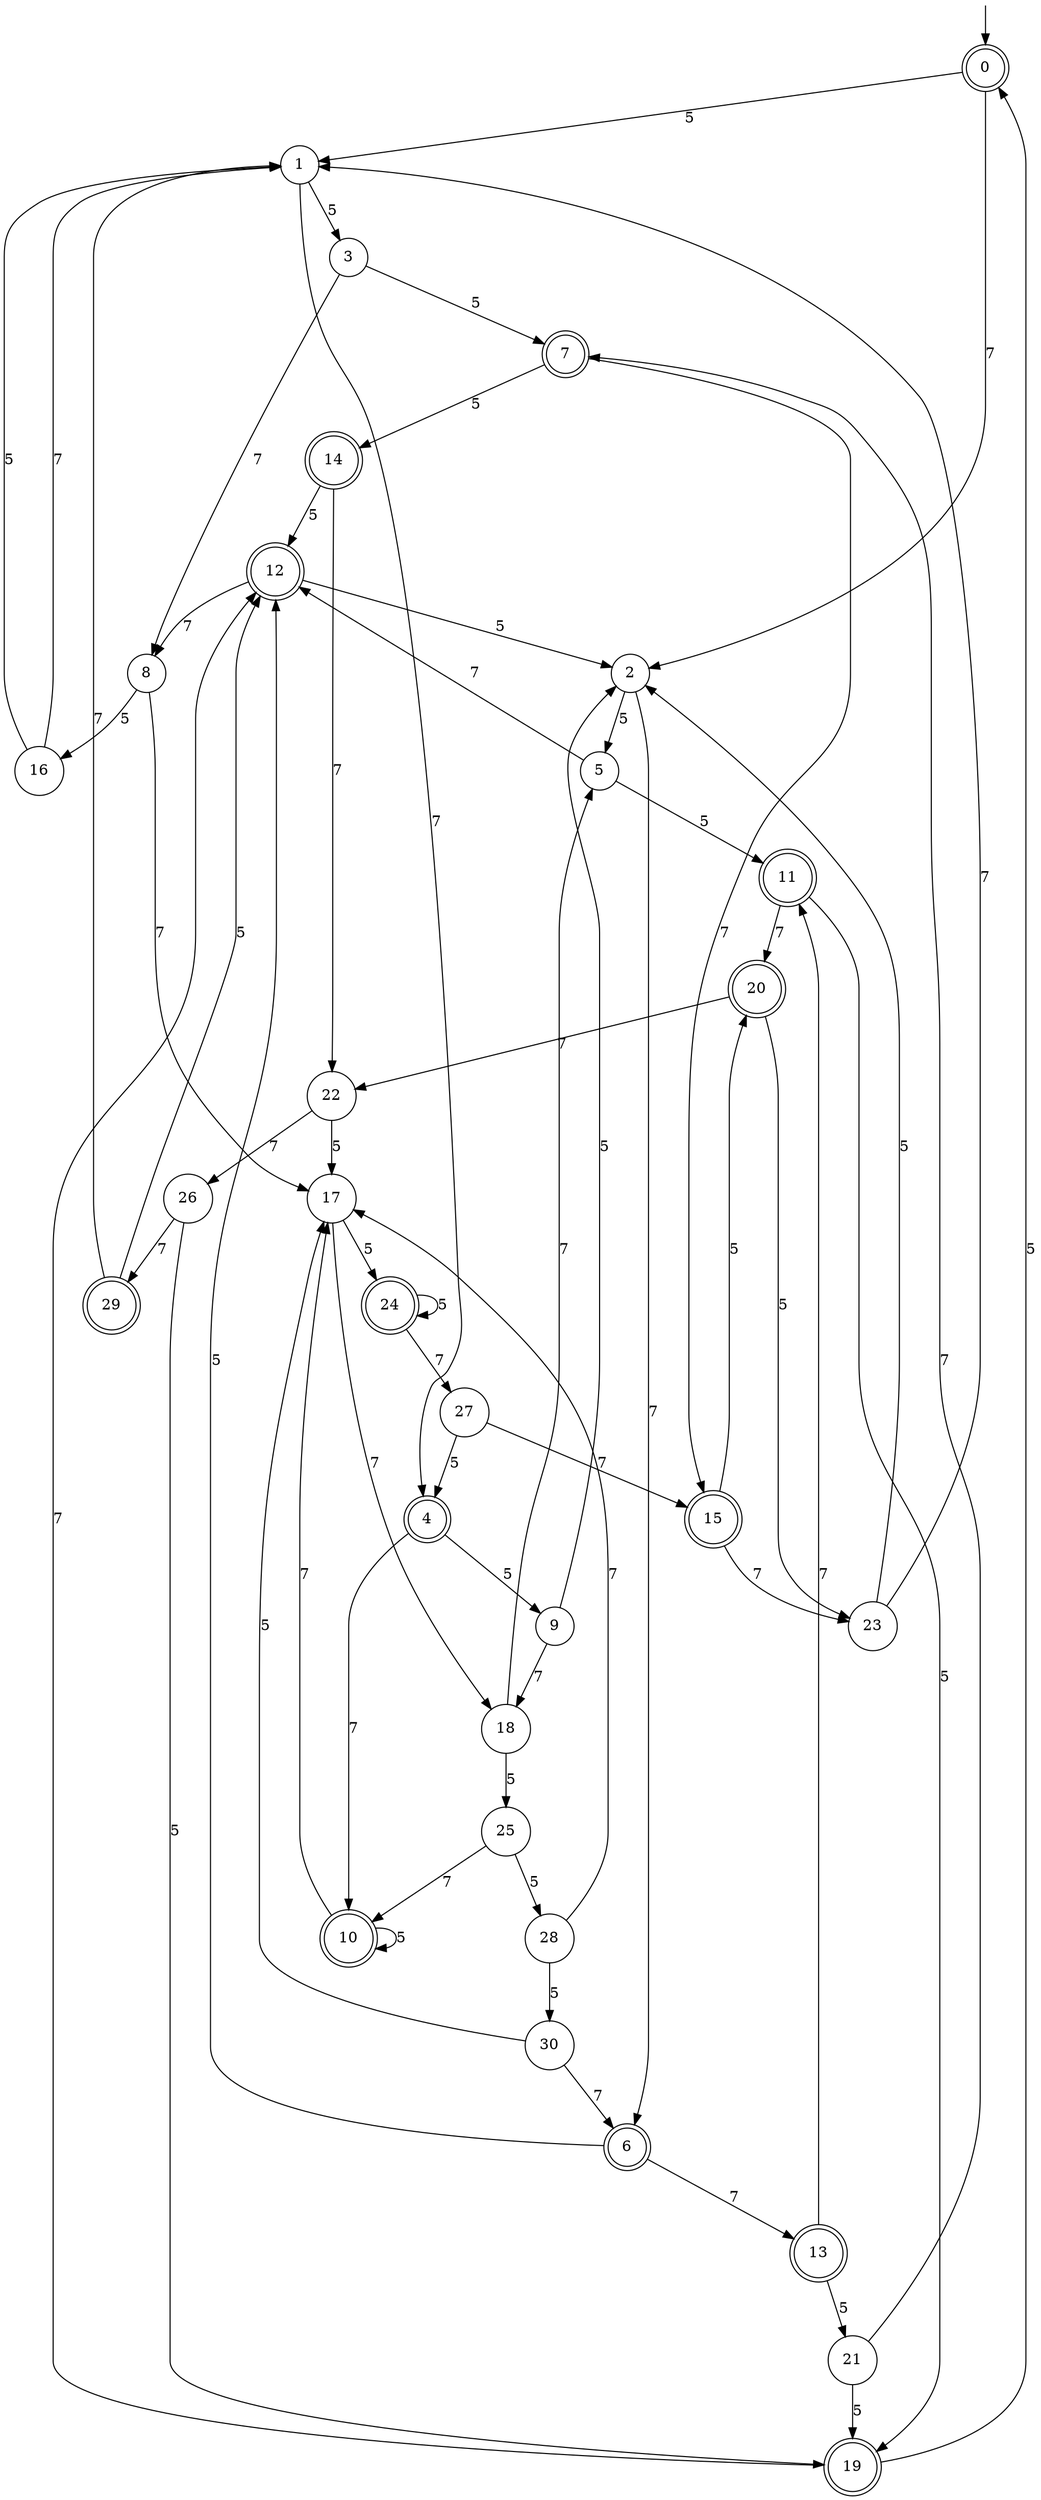 digraph g {

	s0 [shape="doublecircle" label="0"];
	s1 [shape="circle" label="1"];
	s2 [shape="circle" label="2"];
	s3 [shape="circle" label="3"];
	s4 [shape="doublecircle" label="4"];
	s5 [shape="circle" label="5"];
	s6 [shape="doublecircle" label="6"];
	s7 [shape="doublecircle" label="7"];
	s8 [shape="circle" label="8"];
	s9 [shape="circle" label="9"];
	s10 [shape="doublecircle" label="10"];
	s11 [shape="doublecircle" label="11"];
	s12 [shape="doublecircle" label="12"];
	s13 [shape="doublecircle" label="13"];
	s14 [shape="doublecircle" label="14"];
	s15 [shape="doublecircle" label="15"];
	s16 [shape="circle" label="16"];
	s17 [shape="circle" label="17"];
	s18 [shape="circle" label="18"];
	s19 [shape="doublecircle" label="19"];
	s20 [shape="doublecircle" label="20"];
	s21 [shape="circle" label="21"];
	s22 [shape="circle" label="22"];
	s23 [shape="circle" label="23"];
	s24 [shape="doublecircle" label="24"];
	s25 [shape="circle" label="25"];
	s26 [shape="circle" label="26"];
	s27 [shape="circle" label="27"];
	s28 [shape="circle" label="28"];
	s29 [shape="doublecircle" label="29"];
	s30 [shape="circle" label="30"];
	s0 -> s1 [label="5"];
	s0 -> s2 [label="7"];
	s1 -> s3 [label="5"];
	s1 -> s4 [label="7"];
	s2 -> s5 [label="5"];
	s2 -> s6 [label="7"];
	s3 -> s7 [label="5"];
	s3 -> s8 [label="7"];
	s4 -> s9 [label="5"];
	s4 -> s10 [label="7"];
	s5 -> s11 [label="5"];
	s5 -> s12 [label="7"];
	s6 -> s12 [label="5"];
	s6 -> s13 [label="7"];
	s7 -> s14 [label="5"];
	s7 -> s15 [label="7"];
	s8 -> s16 [label="5"];
	s8 -> s17 [label="7"];
	s9 -> s2 [label="5"];
	s9 -> s18 [label="7"];
	s10 -> s10 [label="5"];
	s10 -> s17 [label="7"];
	s11 -> s19 [label="5"];
	s11 -> s20 [label="7"];
	s12 -> s2 [label="5"];
	s12 -> s8 [label="7"];
	s13 -> s21 [label="5"];
	s13 -> s11 [label="7"];
	s14 -> s12 [label="5"];
	s14 -> s22 [label="7"];
	s15 -> s20 [label="5"];
	s15 -> s23 [label="7"];
	s16 -> s1 [label="5"];
	s16 -> s1 [label="7"];
	s17 -> s24 [label="5"];
	s17 -> s18 [label="7"];
	s18 -> s25 [label="5"];
	s18 -> s5 [label="7"];
	s19 -> s0 [label="5"];
	s19 -> s12 [label="7"];
	s20 -> s23 [label="5"];
	s20 -> s22 [label="7"];
	s21 -> s19 [label="5"];
	s21 -> s7 [label="7"];
	s22 -> s17 [label="5"];
	s22 -> s26 [label="7"];
	s23 -> s2 [label="5"];
	s23 -> s1 [label="7"];
	s24 -> s24 [label="5"];
	s24 -> s27 [label="7"];
	s25 -> s28 [label="5"];
	s25 -> s10 [label="7"];
	s26 -> s19 [label="5"];
	s26 -> s29 [label="7"];
	s27 -> s4 [label="5"];
	s27 -> s15 [label="7"];
	s28 -> s30 [label="5"];
	s28 -> s17 [label="7"];
	s29 -> s12 [label="5"];
	s29 -> s1 [label="7"];
	s30 -> s17 [label="5"];
	s30 -> s6 [label="7"];

__start0 [label="" shape="none" width="0" height="0"];
__start0 -> s0;

}
